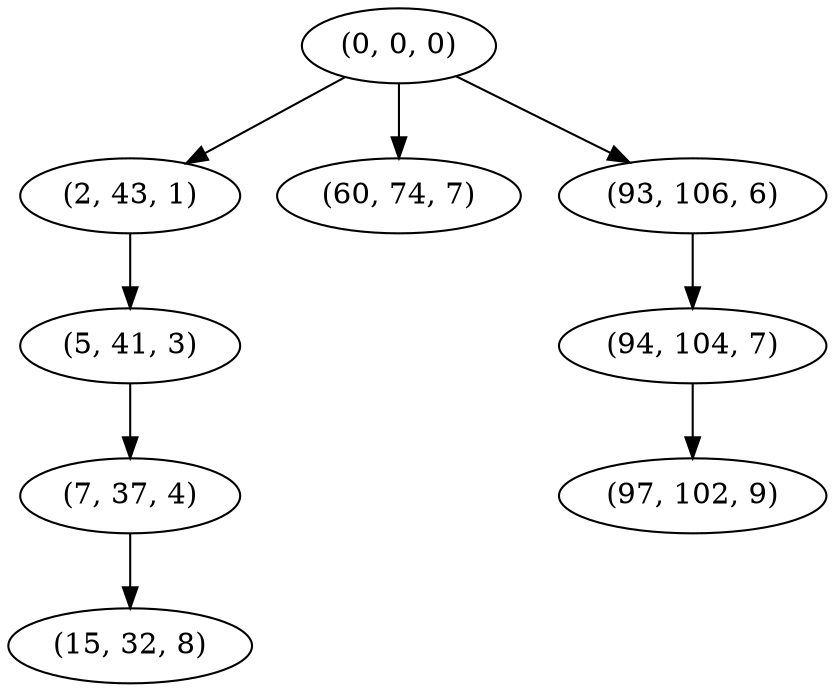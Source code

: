 digraph tree {
    "(0, 0, 0)";
    "(2, 43, 1)";
    "(5, 41, 3)";
    "(7, 37, 4)";
    "(15, 32, 8)";
    "(60, 74, 7)";
    "(93, 106, 6)";
    "(94, 104, 7)";
    "(97, 102, 9)";
    "(0, 0, 0)" -> "(2, 43, 1)";
    "(0, 0, 0)" -> "(60, 74, 7)";
    "(0, 0, 0)" -> "(93, 106, 6)";
    "(2, 43, 1)" -> "(5, 41, 3)";
    "(5, 41, 3)" -> "(7, 37, 4)";
    "(7, 37, 4)" -> "(15, 32, 8)";
    "(93, 106, 6)" -> "(94, 104, 7)";
    "(94, 104, 7)" -> "(97, 102, 9)";
}
